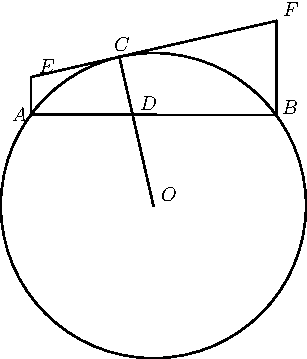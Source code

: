 /* Geogebra to Asymptote conversion, documentation at artofproblemsolving.com/Wiki go to User:Azjps/geogebra */
import graph; size(6.cm); 
real labelscalefactor = 0.5; /* changes label-to-point distance */
pen dps = linewidth(0.7) + fontsize(10); defaultpen(dps); /* default pen style */ 
pen dotstyle = black; /* point style */ 
real xmin = -3., xmax = 3., ymin = -3., ymax = 3.;  /* image dimensions */

 /* draw figures */
draw(circle((0.,0.), 2.), linewidth(0.8)); 
draw((-0.446389377442653,1.9495477741533704)--(0.,0.), linewidth(0.8)); 
draw((-1.604792570945147,1.1935831786009996)--(1.6097580181347844,1.1868778888541025), linewidth(0.8)); 
draw((-1.603768471316581,1.6845418378900812)--(-1.604792570945147,1.1935831786009996), linewidth(0.8)); 
draw((-1.603768471316581,1.6845418378900812)--(1.612332159861446,2.4209347478652856), linewidth(0.8)); 
draw((1.612332159861446,2.4209347478652856)--(1.6097580181347844,1.1868778888541025), linewidth(0.8)); 
 /* dots and labels */
dot((0.,0.),linewidth(1.pt) + dotstyle); 
label("$O$", (0.07083786223560858,0.027730290331824767), NE * labelscalefactor); 
dot((-1.604792570945147,1.1935831786009996),linewidth(1.pt) + dotstyle); 
label("$A$", (-1.8801873625792407,1.0859134631127603), NE * labelscalefactor); 
dot((1.6097580181347844,1.1868778888541025),linewidth(1.pt) + dotstyle); 
label("$B$", (1.6581126214070114,1.1685840234862708), NE * labelscalefactor); 
dot((-0.446389377442653,1.9495477741533704),linewidth(1.pt) + dotstyle); 
label("$C$", (-0.5409242845283696,1.9952896272213765), NE * labelscalefactor); 
dot((-0.2726593662113861,1.1908044576346701),linewidth(1.pt) + dotstyle); 
label("$D$", (-0.21024204303432734,1.218186359710377), NE * labelscalefactor); 
dot((-1.603768471316581,1.6845418378900812),linewidth(1.pt) + dotstyle); 
label("$E$", (-1.5329710090104964,1.7142097219514405), NE * labelscalefactor); 
dot((1.612332159861446,2.4209347478652856),linewidth(1.pt) + dotstyle); 
label("$F$", (1.6746467334817134,2.4582447653130357), NE * labelscalefactor); 
clip((xmin,ymin)--(xmin,ymax)--(xmax,ymax)--(xmax,ymin)--cycle); 
 /* end of picture */